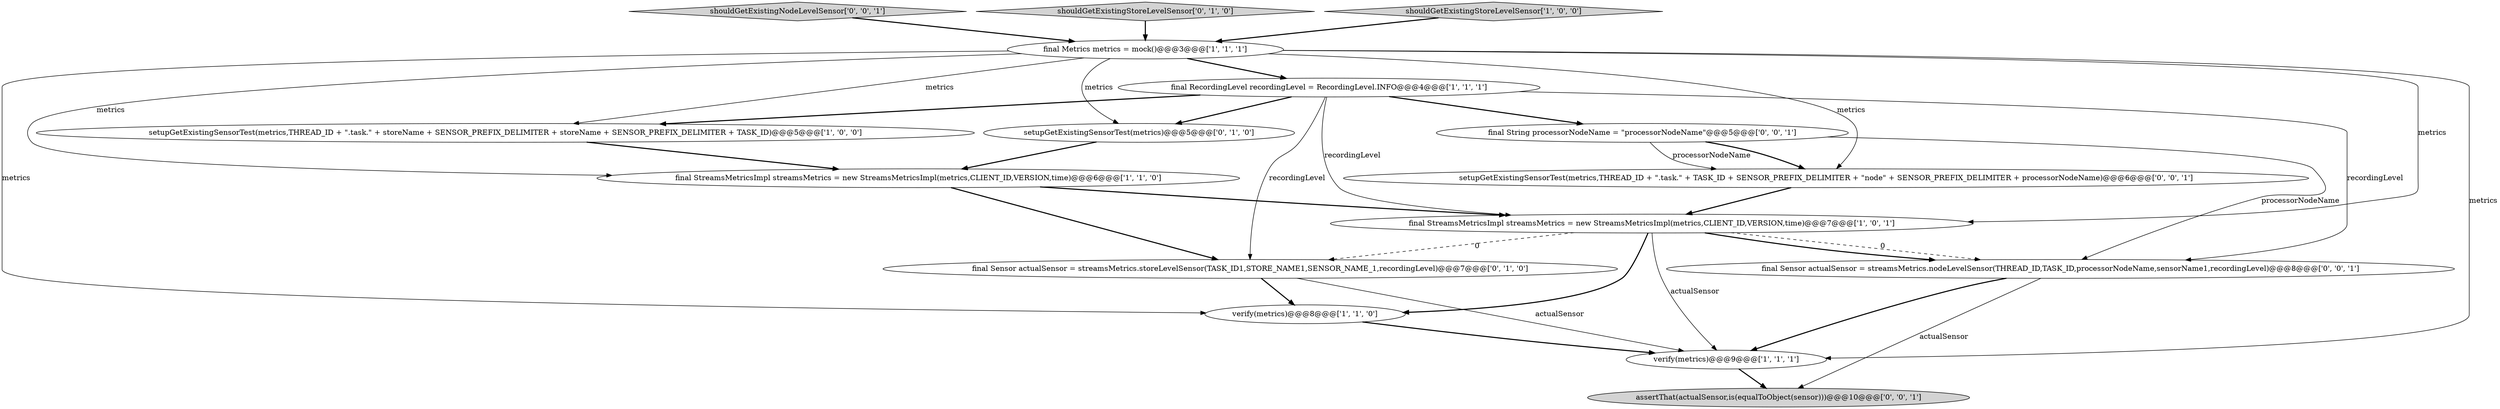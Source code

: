 digraph {
12 [style = filled, label = "shouldGetExistingNodeLevelSensor['0', '0', '1']", fillcolor = lightgray, shape = diamond image = "AAA0AAABBB3BBB"];
3 [style = filled, label = "final Metrics metrics = mock()@@@3@@@['1', '1', '1']", fillcolor = white, shape = ellipse image = "AAA0AAABBB1BBB"];
2 [style = filled, label = "final StreamsMetricsImpl streamsMetrics = new StreamsMetricsImpl(metrics,CLIENT_ID,VERSION,time)@@@6@@@['1', '1', '0']", fillcolor = white, shape = ellipse image = "AAA0AAABBB1BBB"];
15 [style = filled, label = "assertThat(actualSensor,is(equalToObject(sensor)))@@@10@@@['0', '0', '1']", fillcolor = lightgray, shape = ellipse image = "AAA0AAABBB3BBB"];
14 [style = filled, label = "final String processorNodeName = \"processorNodeName\"@@@5@@@['0', '0', '1']", fillcolor = white, shape = ellipse image = "AAA0AAABBB3BBB"];
0 [style = filled, label = "setupGetExistingSensorTest(metrics,THREAD_ID + \".task.\" + storeName + SENSOR_PREFIX_DELIMITER + storeName + SENSOR_PREFIX_DELIMITER + TASK_ID)@@@5@@@['1', '0', '0']", fillcolor = white, shape = ellipse image = "AAA0AAABBB1BBB"];
8 [style = filled, label = "shouldGetExistingStoreLevelSensor['0', '1', '0']", fillcolor = lightgray, shape = diamond image = "AAA0AAABBB2BBB"];
4 [style = filled, label = "final RecordingLevel recordingLevel = RecordingLevel.INFO@@@4@@@['1', '1', '1']", fillcolor = white, shape = ellipse image = "AAA0AAABBB1BBB"];
1 [style = filled, label = "verify(metrics)@@@9@@@['1', '1', '1']", fillcolor = white, shape = ellipse image = "AAA0AAABBB1BBB"];
5 [style = filled, label = "verify(metrics)@@@8@@@['1', '1', '0']", fillcolor = white, shape = ellipse image = "AAA0AAABBB1BBB"];
7 [style = filled, label = "final StreamsMetricsImpl streamsMetrics = new StreamsMetricsImpl(metrics,CLIENT_ID,VERSION,time)@@@7@@@['1', '0', '1']", fillcolor = white, shape = ellipse image = "AAA0AAABBB1BBB"];
10 [style = filled, label = "setupGetExistingSensorTest(metrics)@@@5@@@['0', '1', '0']", fillcolor = white, shape = ellipse image = "AAA0AAABBB2BBB"];
6 [style = filled, label = "shouldGetExistingStoreLevelSensor['1', '0', '0']", fillcolor = lightgray, shape = diamond image = "AAA0AAABBB1BBB"];
11 [style = filled, label = "setupGetExistingSensorTest(metrics,THREAD_ID + \".task.\" + TASK_ID + SENSOR_PREFIX_DELIMITER + \"node\" + SENSOR_PREFIX_DELIMITER + processorNodeName)@@@6@@@['0', '0', '1']", fillcolor = white, shape = ellipse image = "AAA0AAABBB3BBB"];
9 [style = filled, label = "final Sensor actualSensor = streamsMetrics.storeLevelSensor(TASK_ID1,STORE_NAME1,SENSOR_NAME_1,recordingLevel)@@@7@@@['0', '1', '0']", fillcolor = white, shape = ellipse image = "AAA1AAABBB2BBB"];
13 [style = filled, label = "final Sensor actualSensor = streamsMetrics.nodeLevelSensor(THREAD_ID,TASK_ID,processorNodeName,sensorName1,recordingLevel)@@@8@@@['0', '0', '1']", fillcolor = white, shape = ellipse image = "AAA0AAABBB3BBB"];
9->1 [style = solid, label="actualSensor"];
3->1 [style = solid, label="metrics"];
3->10 [style = solid, label="metrics"];
10->2 [style = bold, label=""];
3->2 [style = solid, label="metrics"];
14->13 [style = solid, label="processorNodeName"];
2->7 [style = bold, label=""];
5->1 [style = bold, label=""];
3->11 [style = solid, label="metrics"];
14->11 [style = bold, label=""];
7->13 [style = dashed, label="0"];
4->13 [style = solid, label="recordingLevel"];
3->7 [style = solid, label="metrics"];
8->3 [style = bold, label=""];
3->5 [style = solid, label="metrics"];
11->7 [style = bold, label=""];
7->13 [style = bold, label=""];
7->9 [style = dashed, label="0"];
2->9 [style = bold, label=""];
4->9 [style = solid, label="recordingLevel"];
13->15 [style = solid, label="actualSensor"];
12->3 [style = bold, label=""];
6->3 [style = bold, label=""];
1->15 [style = bold, label=""];
4->14 [style = bold, label=""];
7->1 [style = solid, label="actualSensor"];
7->5 [style = bold, label=""];
4->10 [style = bold, label=""];
13->1 [style = bold, label=""];
4->7 [style = solid, label="recordingLevel"];
0->2 [style = bold, label=""];
9->5 [style = bold, label=""];
3->0 [style = solid, label="metrics"];
14->11 [style = solid, label="processorNodeName"];
3->4 [style = bold, label=""];
4->0 [style = bold, label=""];
}
